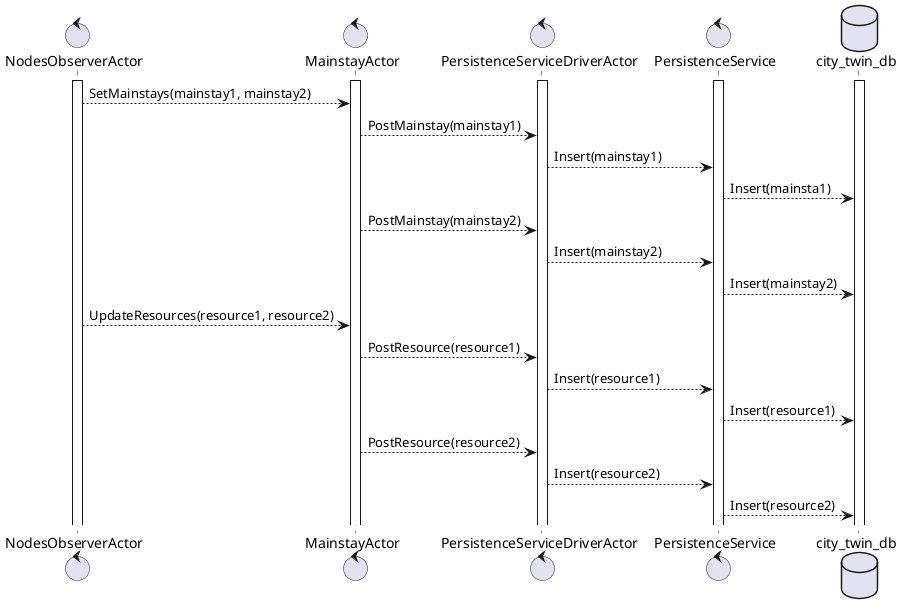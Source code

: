@startuml

control NodesObserverActor
control MainstayActor
control PersistenceServiceDriverActor
control PersistenceService
database city_twin_db

activate MainstayActor
activate NodesObserverActor
activate PersistenceServiceDriverActor
activate PersistenceService
activate city_twin_db

NodesObserverActor --> MainstayActor : SetMainstays(mainstay1, mainstay2)
MainstayActor --> PersistenceServiceDriverActor : PostMainstay(mainstay1)
PersistenceServiceDriverActor --> PersistenceService : Insert(mainstay1)
PersistenceService --> city_twin_db : Insert(mainsta1)
MainstayActor --> PersistenceServiceDriverActor : PostMainstay(mainstay2)
PersistenceServiceDriverActor --> PersistenceService : Insert(mainstay2)
PersistenceService --> city_twin_db : Insert(mainstay2)

NodesObserverActor --> MainstayActor : UpdateResources(resource1, resource2)
MainstayActor --> PersistenceServiceDriverActor : PostResource(resource1)
PersistenceServiceDriverActor --> PersistenceService : Insert(resource1)
PersistenceService --> city_twin_db : Insert(resource1)
MainstayActor --> PersistenceServiceDriverActor : PostResource(resource2)
PersistenceServiceDriverActor --> PersistenceService : Insert(resource2)
PersistenceService --> city_twin_db : Insert(resource2)

@enduml